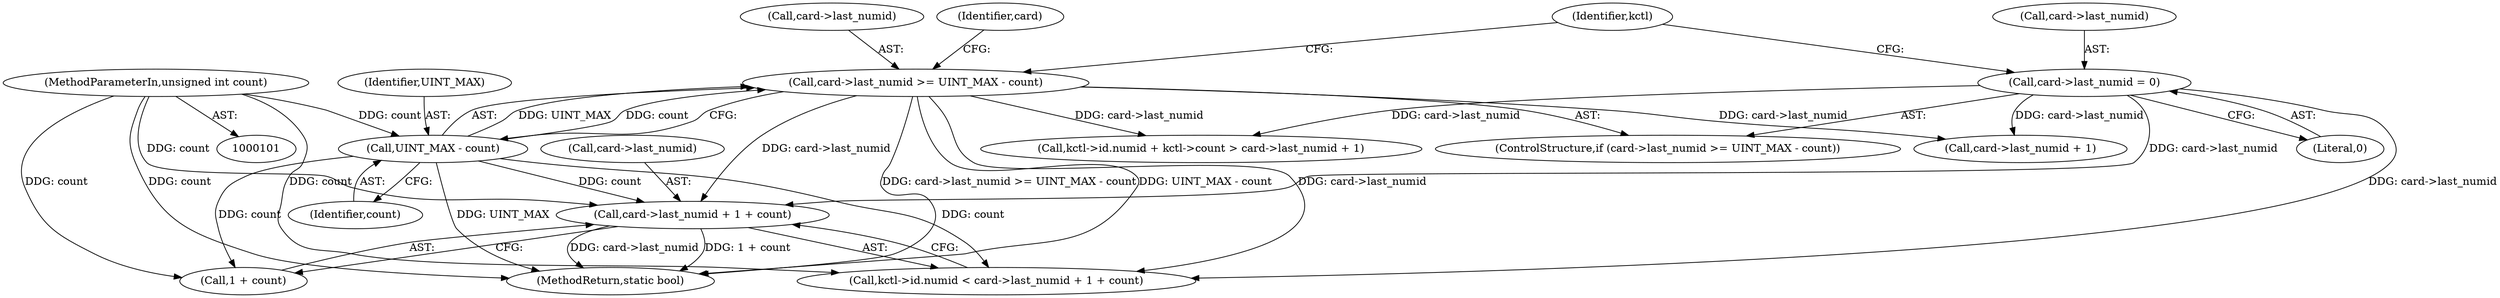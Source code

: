 digraph "0_linux_ac902c112d90a89e59916f751c2745f4dbdbb4bd@pointer" {
"1000128" [label="(Call,card->last_numid + 1 + count)"];
"1000107" [label="(Call,card->last_numid >= UINT_MAX - count)"];
"1000111" [label="(Call,UINT_MAX - count)"];
"1000103" [label="(MethodParameterIn,unsigned int count)"];
"1000114" [label="(Call,card->last_numid = 0)"];
"1000107" [label="(Call,card->last_numid >= UINT_MAX - count)"];
"1000108" [label="(Call,card->last_numid)"];
"1000116" [label="(Identifier,card)"];
"1000115" [label="(Call,card->last_numid)"];
"1000112" [label="(Identifier,UINT_MAX)"];
"1000106" [label="(ControlStructure,if (card->last_numid >= UINT_MAX - count))"];
"1000111" [label="(Call,UINT_MAX - count)"];
"1000122" [label="(Call,kctl->id.numid < card->last_numid + 1 + count)"];
"1000128" [label="(Call,card->last_numid + 1 + count)"];
"1000103" [label="(MethodParameterIn,unsigned int count)"];
"1000125" [label="(Identifier,kctl)"];
"1000113" [label="(Identifier,count)"];
"1000145" [label="(Call,card->last_numid + 1)"];
"1000135" [label="(Call,kctl->id.numid + kctl->count > card->last_numid + 1)"];
"1000132" [label="(Call,1 + count)"];
"1000170" [label="(MethodReturn,static bool)"];
"1000118" [label="(Literal,0)"];
"1000129" [label="(Call,card->last_numid)"];
"1000114" [label="(Call,card->last_numid = 0)"];
"1000128" -> "1000122"  [label="AST: "];
"1000128" -> "1000132"  [label="CFG: "];
"1000129" -> "1000128"  [label="AST: "];
"1000132" -> "1000128"  [label="AST: "];
"1000122" -> "1000128"  [label="CFG: "];
"1000128" -> "1000170"  [label="DDG: 1 + count"];
"1000128" -> "1000170"  [label="DDG: card->last_numid"];
"1000107" -> "1000128"  [label="DDG: card->last_numid"];
"1000114" -> "1000128"  [label="DDG: card->last_numid"];
"1000111" -> "1000128"  [label="DDG: count"];
"1000103" -> "1000128"  [label="DDG: count"];
"1000107" -> "1000106"  [label="AST: "];
"1000107" -> "1000111"  [label="CFG: "];
"1000108" -> "1000107"  [label="AST: "];
"1000111" -> "1000107"  [label="AST: "];
"1000116" -> "1000107"  [label="CFG: "];
"1000125" -> "1000107"  [label="CFG: "];
"1000107" -> "1000170"  [label="DDG: card->last_numid >= UINT_MAX - count"];
"1000107" -> "1000170"  [label="DDG: UINT_MAX - count"];
"1000111" -> "1000107"  [label="DDG: UINT_MAX"];
"1000111" -> "1000107"  [label="DDG: count"];
"1000107" -> "1000122"  [label="DDG: card->last_numid"];
"1000107" -> "1000135"  [label="DDG: card->last_numid"];
"1000107" -> "1000145"  [label="DDG: card->last_numid"];
"1000111" -> "1000113"  [label="CFG: "];
"1000112" -> "1000111"  [label="AST: "];
"1000113" -> "1000111"  [label="AST: "];
"1000111" -> "1000170"  [label="DDG: UINT_MAX"];
"1000103" -> "1000111"  [label="DDG: count"];
"1000111" -> "1000122"  [label="DDG: count"];
"1000111" -> "1000132"  [label="DDG: count"];
"1000103" -> "1000101"  [label="AST: "];
"1000103" -> "1000170"  [label="DDG: count"];
"1000103" -> "1000122"  [label="DDG: count"];
"1000103" -> "1000132"  [label="DDG: count"];
"1000114" -> "1000106"  [label="AST: "];
"1000114" -> "1000118"  [label="CFG: "];
"1000115" -> "1000114"  [label="AST: "];
"1000118" -> "1000114"  [label="AST: "];
"1000125" -> "1000114"  [label="CFG: "];
"1000114" -> "1000122"  [label="DDG: card->last_numid"];
"1000114" -> "1000135"  [label="DDG: card->last_numid"];
"1000114" -> "1000145"  [label="DDG: card->last_numid"];
}
